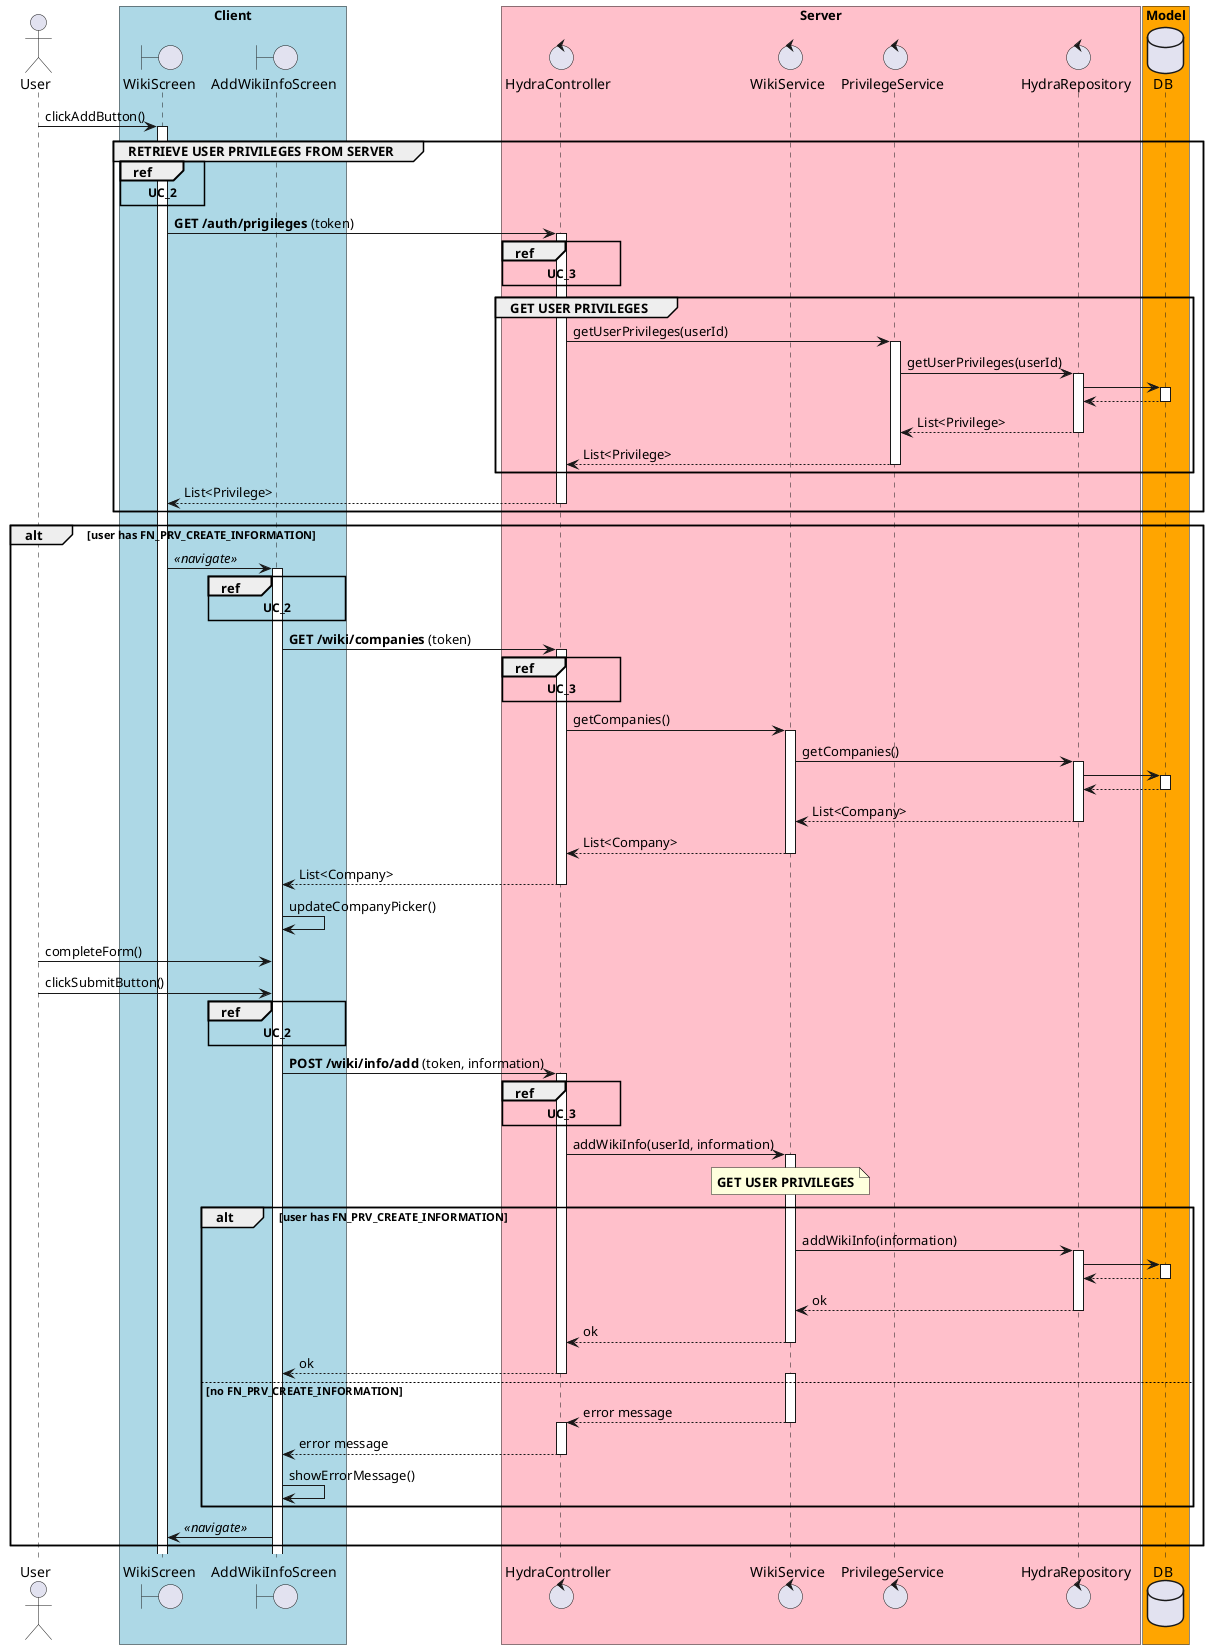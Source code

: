 @startuml
actor User
boundary WikiScreen
boundary AddWikiInfoScreen
control HydraController
control WikiService
control PrivilegeService
control HydraRepository

database DB

box "Client" #LightBlue
participant WikiScreen
participant AddWikiInfoScreen
end box

box "Server" #Pink
control HydraController
control WikiService
control PrivilegeService
control HydraRepository
end box

box "Model" #Orange
participant DB
end box

User -> WikiScreen : clickAddButton()
activate WikiScreen

group RETRIEVE USER PRIVILEGES FROM SERVER
    ref over WikiScreen : **UC_2**
    WikiScreen -> HydraController : **GET /auth/prigileges** (token)
    ref over HydraController : **UC_3**

    activate HydraController

    group GET USER PRIVILEGES
        HydraController -> PrivilegeService : getUserPrivileges(userId)
        activate PrivilegeService
        PrivilegeService -> HydraRepository : getUserPrivileges(userId)
        activate HydraRepository
        HydraRepository -> DB
        activate DB
        DB --> HydraRepository
        deactivate DB
        HydraRepository --> PrivilegeService : List<Privilege>
        deactivate HydraRepository
        PrivilegeService --> HydraController : List<Privilege>
        deactivate PrivilegeService
    end
    HydraController --> WikiScreen : List<Privilege>
    deactivate HydraController

end

alt user has FN_PRV_CREATE_INFORMATION
    WikiScreen -> AddWikiInfoScreen : //<< navigate >>//

    activate AddWikiInfoScreen

    ref over AddWikiInfoScreen : **UC_2**
    AddWikiInfoScreen -> HydraController : **GET /wiki/companies** (token)
    ref over HydraController : **UC_3**

    activate HydraController

    HydraController -> WikiService : getCompanies()
    activate WikiService
    WikiService -> HydraRepository : getCompanies()
    activate HydraRepository
    HydraRepository -> DB
    activate DB
    DB --> HydraRepository
    deactivate DB
    HydraRepository --> WikiService : List<Company>
    deactivate HydraRepository
    WikiService --> HydraController : List<Company>
    deactivate WikiService

    HydraController --> AddWikiInfoScreen : List<Company>
    deactivate HydraController

    AddWikiInfoScreen -> AddWikiInfoScreen : updateCompanyPicker()


    User -> AddWikiInfoScreen : completeForm()
    User -> AddWikiInfoScreen : clickSubmitButton()

    ref over AddWikiInfoScreen : **UC_2**
    AddWikiInfoScreen -> HydraController : **POST /wiki/info/add** (token, information)
    ref over HydraController : **UC_3**

    activate HydraController
    HydraController -> WikiService : addWikiInfo(userId, information)
    note over WikiService : **GET USER PRIVILEGES**
    activate WikiService

    alt user has FN_PRV_CREATE_INFORMATION

        WikiService -> HydraRepository : addWikiInfo(information)
        activate HydraRepository
        HydraRepository -> DB
        activate DB
        DB --> HydraRepository
        deactivate DB
        HydraRepository --> WikiService : ok
        deactivate HydraRepository
        WikiService --> HydraController : ok
        deactivate WikiService
        HydraController --> AddWikiInfoScreen : ok
        deactivate HydraController

    else no FN_PRV_CREATE_INFORMATION

        activate WikiService

        WikiService --> HydraController : error message
        deactivate WikiService
        activate HydraController
        HydraController --> AddWikiInfoScreen : error message
        deactivate HydraController
        AddWikiInfoScreen -> AddWikiInfoScreen : showErrorMessage()

    end

    AddWikiInfoScreen -> WikiScreen : //<< navigate >>//

end


@enduml